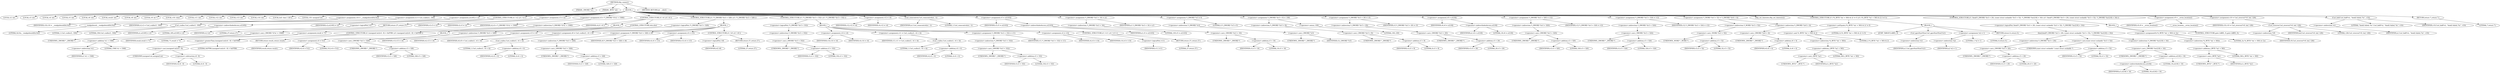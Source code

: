digraph tftp_connect {  
"1000116" [label = "(METHOD,tftp_connect)" ]
"1000117" [label = "(PARAM,_DWORD *a1)" ]
"1000118" [label = "(PARAM,_BYTE *a2)" ]
"1000119" [label = "(BLOCK,,)" ]
"1000120" [label = "(LOCAL,v2: int)" ]
"1000121" [label = "(LOCAL,v3: int)" ]
"1000122" [label = "(LOCAL,v4: int)" ]
"1000123" [label = "(LOCAL,v5: int)" ]
"1000124" [label = "(LOCAL,v6: int)" ]
"1000125" [label = "(LOCAL,result: int)" ]
"1000126" [label = "(LOCAL,v8: int)" ]
"1000127" [label = "(LOCAL,v9: int *)" ]
"1000128" [label = "(LOCAL,v10: char)" ]
"1000129" [label = "(LOCAL,v11: int)" ]
"1000130" [label = "(LOCAL,v12: int)" ]
"1000131" [label = "(LOCAL,v13: int)" ]
"1000132" [label = "(LOCAL,v14: int)" ]
"1000133" [label = "(LOCAL,buf: char [ 128 ])" ]
"1000134" [label = "(LOCAL,v16: unsigned int)" ]
"1000135" [label = "(<operator>.assignment,v16 = __readgsdword(0x14u))" ]
"1000136" [label = "(IDENTIFIER,v16,v16 = __readgsdword(0x14u))" ]
"1000137" [label = "(__readgsdword,__readgsdword(0x14u))" ]
"1000138" [label = "(LITERAL,0x14u,__readgsdword(0x14u))" ]
"1000139" [label = "(<operator>.assignment,v2 = Curl_ccalloc(1, 336))" ]
"1000140" [label = "(IDENTIFIER,v2,v2 = Curl_ccalloc(1, 336))" ]
"1000141" [label = "(Curl_ccalloc,Curl_ccalloc(1, 336))" ]
"1000142" [label = "(LITERAL,1,Curl_ccalloc(1, 336))" ]
"1000143" [label = "(LITERAL,336,Curl_ccalloc(1, 336))" ]
"1000144" [label = "(<operator>.assignment,a1[185] = v2)" ]
"1000145" [label = "(<operator>.indirectIndexAccess,a1[185])" ]
"1000146" [label = "(IDENTIFIER,a1,a1[185] = v2)" ]
"1000147" [label = "(LITERAL,185,a1[185] = v2)" ]
"1000148" [label = "(IDENTIFIER,v2,a1[185] = v2)" ]
"1000149" [label = "(CONTROL_STRUCTURE,if ( !v2 ),if ( !v2 ))" ]
"1000150" [label = "(<operator>.logicalNot,!v2)" ]
"1000151" [label = "(IDENTIFIER,v2,!v2)" ]
"1000152" [label = "(RETURN,return 27;,return 27;)" ]
"1000153" [label = "(LITERAL,27,return 27;)" ]
"1000154" [label = "(<operator>.assignment,v3 = v2)" ]
"1000155" [label = "(IDENTIFIER,v3,v3 = v2)" ]
"1000156" [label = "(IDENTIFIER,v2,v3 = v2)" ]
"1000157" [label = "(<operator>.assignment,v4 = *(_DWORD *)(*a1 + 1568))" ]
"1000158" [label = "(IDENTIFIER,v4,v4 = *(_DWORD *)(*a1 + 1568))" ]
"1000159" [label = "(<operator>.indirection,*(_DWORD *)(*a1 + 1568))" ]
"1000160" [label = "(<operator>.cast,(_DWORD *)(*a1 + 1568))" ]
"1000161" [label = "(UNKNOWN,_DWORD *,_DWORD *)" ]
"1000162" [label = "(<operator>.addition,*a1 + 1568)" ]
"1000163" [label = "(<operator>.indirection,*a1)" ]
"1000164" [label = "(IDENTIFIER,a1,*a1 + 1568)" ]
"1000165" [label = "(LITERAL,1568,*a1 + 1568)" ]
"1000166" [label = "(CONTROL_STRUCTURE,if ( v4 ),if ( v4 ))" ]
"1000167" [label = "(IDENTIFIER,v4,if ( v4 ))" ]
"1000168" [label = "(BLOCK,,)" ]
"1000169" [label = "(<operator>.assignment,result = 71)" ]
"1000170" [label = "(IDENTIFIER,result,result = 71)" ]
"1000171" [label = "(LITERAL,71,result = 71)" ]
"1000172" [label = "(CONTROL_STRUCTURE,if ( (unsigned int)(v4 - 8) > 0xFFB0 ),if ( (unsigned int)(v4 - 8) > 0xFFB0 ))" ]
"1000173" [label = "(<operator>.greaterThan,(unsigned int)(v4 - 8) > 0xFFB0)" ]
"1000174" [label = "(<operator>.cast,(unsigned int)(v4 - 8))" ]
"1000175" [label = "(UNKNOWN,unsigned int,unsigned int)" ]
"1000176" [label = "(<operator>.subtraction,v4 - 8)" ]
"1000177" [label = "(IDENTIFIER,v4,v4 - 8)" ]
"1000178" [label = "(LITERAL,8,v4 - 8)" ]
"1000179" [label = "(LITERAL,0xFFB0,(unsigned int)(v4 - 8) > 0xFFB0)" ]
"1000180" [label = "(RETURN,return result;,return result;)" ]
"1000181" [label = "(IDENTIFIER,result,return result;)" ]
"1000182" [label = "(CONTROL_STRUCTURE,else,else)" ]
"1000183" [label = "(BLOCK,,)" ]
"1000184" [label = "(<operator>.assignment,v4 = 512)" ]
"1000185" [label = "(IDENTIFIER,v4,v4 = 512)" ]
"1000186" [label = "(LITERAL,512,v4 = 512)" ]
"1000187" [label = "(CONTROL_STRUCTURE,if ( !*(_DWORD *)(v3 + 328) ),if ( !*(_DWORD *)(v3 + 328) ))" ]
"1000188" [label = "(<operator>.logicalNot,!*(_DWORD *)(v3 + 328))" ]
"1000189" [label = "(<operator>.indirection,*(_DWORD *)(v3 + 328))" ]
"1000190" [label = "(<operator>.cast,(_DWORD *)(v3 + 328))" ]
"1000191" [label = "(UNKNOWN,_DWORD *,_DWORD *)" ]
"1000192" [label = "(<operator>.addition,v3 + 328)" ]
"1000193" [label = "(IDENTIFIER,v3,v3 + 328)" ]
"1000194" [label = "(LITERAL,328,v3 + 328)" ]
"1000195" [label = "(BLOCK,,)" ]
"1000196" [label = "(<operator>.assignment,v13 = v4)" ]
"1000197" [label = "(IDENTIFIER,v13,v13 = v4)" ]
"1000198" [label = "(IDENTIFIER,v4,v13 = v4)" ]
"1000199" [label = "(<operator>.assignment,v8 = Curl_ccalloc(1, v4 + 4))" ]
"1000200" [label = "(IDENTIFIER,v8,v8 = Curl_ccalloc(1, v4 + 4))" ]
"1000201" [label = "(Curl_ccalloc,Curl_ccalloc(1, v4 + 4))" ]
"1000202" [label = "(LITERAL,1,Curl_ccalloc(1, v4 + 4))" ]
"1000203" [label = "(<operator>.addition,v4 + 4)" ]
"1000204" [label = "(IDENTIFIER,v4,v4 + 4)" ]
"1000205" [label = "(LITERAL,4,v4 + 4)" ]
"1000206" [label = "(<operator>.assignment,*(_DWORD *)(v3 + 328) = v8)" ]
"1000207" [label = "(<operator>.indirection,*(_DWORD *)(v3 + 328))" ]
"1000208" [label = "(<operator>.cast,(_DWORD *)(v3 + 328))" ]
"1000209" [label = "(UNKNOWN,_DWORD *,_DWORD *)" ]
"1000210" [label = "(<operator>.addition,v3 + 328)" ]
"1000211" [label = "(IDENTIFIER,v3,v3 + 328)" ]
"1000212" [label = "(LITERAL,328,v3 + 328)" ]
"1000213" [label = "(IDENTIFIER,v8,*(_DWORD *)(v3 + 328) = v8)" ]
"1000214" [label = "(<operator>.assignment,v4 = v13)" ]
"1000215" [label = "(IDENTIFIER,v4,v4 = v13)" ]
"1000216" [label = "(IDENTIFIER,v13,v4 = v13)" ]
"1000217" [label = "(CONTROL_STRUCTURE,if ( !v8 ),if ( !v8 ))" ]
"1000218" [label = "(<operator>.logicalNot,!v8)" ]
"1000219" [label = "(IDENTIFIER,v8,!v8)" ]
"1000220" [label = "(RETURN,return 27;,return 27;)" ]
"1000221" [label = "(LITERAL,27,return 27;)" ]
"1000222" [label = "(CONTROL_STRUCTURE,if ( !*(_DWORD *)(v3 + 332) ),if ( !*(_DWORD *)(v3 + 332) ))" ]
"1000223" [label = "(<operator>.logicalNot,!*(_DWORD *)(v3 + 332))" ]
"1000224" [label = "(<operator>.indirection,*(_DWORD *)(v3 + 332))" ]
"1000225" [label = "(<operator>.cast,(_DWORD *)(v3 + 332))" ]
"1000226" [label = "(UNKNOWN,_DWORD *,_DWORD *)" ]
"1000227" [label = "(<operator>.addition,v3 + 332)" ]
"1000228" [label = "(IDENTIFIER,v3,v3 + 332)" ]
"1000229" [label = "(LITERAL,332,v3 + 332)" ]
"1000230" [label = "(BLOCK,,)" ]
"1000231" [label = "(<operator>.assignment,v14 = v4)" ]
"1000232" [label = "(IDENTIFIER,v14,v14 = v4)" ]
"1000233" [label = "(IDENTIFIER,v4,v14 = v4)" ]
"1000234" [label = "(<operator>.assignment,v11 = Curl_ccalloc(1, v4 + 4))" ]
"1000235" [label = "(IDENTIFIER,v11,v11 = Curl_ccalloc(1, v4 + 4))" ]
"1000236" [label = "(Curl_ccalloc,Curl_ccalloc(1, v4 + 4))" ]
"1000237" [label = "(LITERAL,1,Curl_ccalloc(1, v4 + 4))" ]
"1000238" [label = "(<operator>.addition,v4 + 4)" ]
"1000239" [label = "(IDENTIFIER,v4,v4 + 4)" ]
"1000240" [label = "(LITERAL,4,v4 + 4)" ]
"1000241" [label = "(<operator>.assignment,*(_DWORD *)(v3 + 332) = v11)" ]
"1000242" [label = "(<operator>.indirection,*(_DWORD *)(v3 + 332))" ]
"1000243" [label = "(<operator>.cast,(_DWORD *)(v3 + 332))" ]
"1000244" [label = "(UNKNOWN,_DWORD *,_DWORD *)" ]
"1000245" [label = "(<operator>.addition,v3 + 332)" ]
"1000246" [label = "(IDENTIFIER,v3,v3 + 332)" ]
"1000247" [label = "(LITERAL,332,v3 + 332)" ]
"1000248" [label = "(IDENTIFIER,v11,*(_DWORD *)(v3 + 332) = v11)" ]
"1000249" [label = "(<operator>.assignment,v4 = v14)" ]
"1000250" [label = "(IDENTIFIER,v4,v4 = v14)" ]
"1000251" [label = "(IDENTIFIER,v14,v4 = v14)" ]
"1000252" [label = "(CONTROL_STRUCTURE,if ( !v11 ),if ( !v11 ))" ]
"1000253" [label = "(<operator>.logicalNot,!v11)" ]
"1000254" [label = "(IDENTIFIER,v11,!v11)" ]
"1000255" [label = "(RETURN,return 27;,return 27;)" ]
"1000256" [label = "(LITERAL,27,return 27;)" ]
"1000257" [label = "(<operator>.assignment,v12 = v4)" ]
"1000258" [label = "(IDENTIFIER,v12,v12 = v4)" ]
"1000259" [label = "(IDENTIFIER,v4,v12 = v4)" ]
"1000260" [label = "(Curl_conncontrol,Curl_conncontrol(a1, 1))" ]
"1000261" [label = "(IDENTIFIER,a1,Curl_conncontrol(a1, 1))" ]
"1000262" [label = "(LITERAL,1,Curl_conncontrol(a1, 1))" ]
"1000263" [label = "(<operator>.assignment,v5 = a1[103])" ]
"1000264" [label = "(IDENTIFIER,v5,v5 = a1[103])" ]
"1000265" [label = "(<operator>.indirectIndexAccess,a1[103])" ]
"1000266" [label = "(IDENTIFIER,a1,v5 = a1[103])" ]
"1000267" [label = "(LITERAL,103,v5 = a1[103])" ]
"1000268" [label = "(<operator>.assignment,*(_DWORD *)(v3 + 16) = a1)" ]
"1000269" [label = "(<operator>.indirection,*(_DWORD *)(v3 + 16))" ]
"1000270" [label = "(<operator>.cast,(_DWORD *)(v3 + 16))" ]
"1000271" [label = "(UNKNOWN,_DWORD *,_DWORD *)" ]
"1000272" [label = "(<operator>.addition,v3 + 16)" ]
"1000273" [label = "(IDENTIFIER,v3,v3 + 16)" ]
"1000274" [label = "(LITERAL,16,v3 + 16)" ]
"1000275" [label = "(IDENTIFIER,a1,*(_DWORD *)(v3 + 16) = a1)" ]
"1000276" [label = "(<operator>.assignment,*(_DWORD *)v3 = 0)" ]
"1000277" [label = "(<operator>.indirection,*(_DWORD *)v3)" ]
"1000278" [label = "(<operator>.cast,(_DWORD *)v3)" ]
"1000279" [label = "(UNKNOWN,_DWORD *,_DWORD *)" ]
"1000280" [label = "(IDENTIFIER,v3,(_DWORD *)v3)" ]
"1000281" [label = "(LITERAL,0,*(_DWORD *)v3 = 0)" ]
"1000282" [label = "(<operator>.assignment,*(_DWORD *)(v3 + 8) = -100)" ]
"1000283" [label = "(<operator>.indirection,*(_DWORD *)(v3 + 8))" ]
"1000284" [label = "(<operator>.cast,(_DWORD *)(v3 + 8))" ]
"1000285" [label = "(UNKNOWN,_DWORD *,_DWORD *)" ]
"1000286" [label = "(<operator>.addition,v3 + 8)" ]
"1000287" [label = "(IDENTIFIER,v3,v3 + 8)" ]
"1000288" [label = "(LITERAL,8,v3 + 8)" ]
"1000289" [label = "(<operator>.minus,-100)" ]
"1000290" [label = "(LITERAL,100,-100)" ]
"1000291" [label = "(<operator>.assignment,*(_DWORD *)(v3 + 20) = v5)" ]
"1000292" [label = "(<operator>.indirection,*(_DWORD *)(v3 + 20))" ]
"1000293" [label = "(<operator>.cast,(_DWORD *)(v3 + 20))" ]
"1000294" [label = "(UNKNOWN,_DWORD *,_DWORD *)" ]
"1000295" [label = "(<operator>.addition,v3 + 20)" ]
"1000296" [label = "(IDENTIFIER,v3,v3 + 20)" ]
"1000297" [label = "(LITERAL,20,v3 + 20)" ]
"1000298" [label = "(IDENTIFIER,v5,*(_DWORD *)(v3 + 20) = v5)" ]
"1000299" [label = "(<operator>.assignment,v6 = a1[18])" ]
"1000300" [label = "(IDENTIFIER,v6,v6 = a1[18])" ]
"1000301" [label = "(<operator>.indirectIndexAccess,a1[18])" ]
"1000302" [label = "(IDENTIFIER,a1,v6 = a1[18])" ]
"1000303" [label = "(LITERAL,18,v6 = a1[18])" ]
"1000304" [label = "(<operator>.assignment,*(_DWORD *)(v3 + 320) = v12)" ]
"1000305" [label = "(<operator>.indirection,*(_DWORD *)(v3 + 320))" ]
"1000306" [label = "(<operator>.cast,(_DWORD *)(v3 + 320))" ]
"1000307" [label = "(UNKNOWN,_DWORD *,_DWORD *)" ]
"1000308" [label = "(<operator>.addition,v3 + 320)" ]
"1000309" [label = "(IDENTIFIER,v3,v3 + 320)" ]
"1000310" [label = "(LITERAL,320,v3 + 320)" ]
"1000311" [label = "(IDENTIFIER,v12,*(_DWORD *)(v3 + 320) = v12)" ]
"1000312" [label = "(<operator>.assignment,*(_DWORD *)(v3 + 324) = v12)" ]
"1000313" [label = "(<operator>.indirection,*(_DWORD *)(v3 + 324))" ]
"1000314" [label = "(<operator>.cast,(_DWORD *)(v3 + 324))" ]
"1000315" [label = "(UNKNOWN,_DWORD *,_DWORD *)" ]
"1000316" [label = "(<operator>.addition,v3 + 324)" ]
"1000317" [label = "(IDENTIFIER,v3,v3 + 324)" ]
"1000318" [label = "(LITERAL,324,v3 + 324)" ]
"1000319" [label = "(IDENTIFIER,v12,*(_DWORD *)(v3 + 324) = v12)" ]
"1000320" [label = "(<operator>.assignment,*(_WORD *)(v3 + 52) = *(_DWORD *)(v6 + 4))" ]
"1000321" [label = "(<operator>.indirection,*(_WORD *)(v3 + 52))" ]
"1000322" [label = "(<operator>.cast,(_WORD *)(v3 + 52))" ]
"1000323" [label = "(UNKNOWN,_WORD *,_WORD *)" ]
"1000324" [label = "(<operator>.addition,v3 + 52)" ]
"1000325" [label = "(IDENTIFIER,v3,v3 + 52)" ]
"1000326" [label = "(LITERAL,52,v3 + 52)" ]
"1000327" [label = "(<operator>.indirection,*(_DWORD *)(v6 + 4))" ]
"1000328" [label = "(<operator>.cast,(_DWORD *)(v6 + 4))" ]
"1000329" [label = "(UNKNOWN,_DWORD *,_DWORD *)" ]
"1000330" [label = "(<operator>.addition,v6 + 4)" ]
"1000331" [label = "(IDENTIFIER,v6,v6 + 4)" ]
"1000332" [label = "(LITERAL,4,v6 + 4)" ]
"1000333" [label = "(tftp_set_timeouts,tftp_set_timeouts())" ]
"1000334" [label = "(CONTROL_STRUCTURE,if ( (*((_BYTE *)a1 + 583) & 2) != 0 ),if ( (*((_BYTE *)a1 + 583) & 2) != 0 ))" ]
"1000335" [label = "(<operator>.notEquals,(*((_BYTE *)a1 + 583) & 2) != 0)" ]
"1000336" [label = "(<operator>.and,*((_BYTE *)a1 + 583) & 2)" ]
"1000337" [label = "(<operator>.indirection,*((_BYTE *)a1 + 583))" ]
"1000338" [label = "(<operator>.addition,(_BYTE *)a1 + 583)" ]
"1000339" [label = "(<operator>.cast,(_BYTE *)a1)" ]
"1000340" [label = "(UNKNOWN,_BYTE *,_BYTE *)" ]
"1000341" [label = "(IDENTIFIER,a1,(_BYTE *)a1)" ]
"1000342" [label = "(LITERAL,583,(_BYTE *)a1 + 583)" ]
"1000343" [label = "(LITERAL,2,*((_BYTE *)a1 + 583) & 2)" ]
"1000344" [label = "(LITERAL,0,(*((_BYTE *)a1 + 583) & 2) != 0)" ]
"1000345" [label = "(BLOCK,,)" ]
"1000346" [label = "(JUMP_TARGET,LABEL_9)" ]
"1000347" [label = "(Curl_pgrsStartNow,Curl_pgrsStartNow(*a1))" ]
"1000348" [label = "(<operator>.indirection,*a1)" ]
"1000349" [label = "(IDENTIFIER,a1,Curl_pgrsStartNow(*a1))" ]
"1000350" [label = "(<operator>.assignment,*a2 = 1)" ]
"1000351" [label = "(<operator>.indirection,*a2)" ]
"1000352" [label = "(IDENTIFIER,a2,*a2 = 1)" ]
"1000353" [label = "(LITERAL,1,*a2 = 1)" ]
"1000354" [label = "(RETURN,return 0;,return 0;)" ]
"1000355" [label = "(LITERAL,0,return 0;)" ]
"1000356" [label = "(CONTROL_STRUCTURE,if ( !bind(*(_DWORD *)(v3 + 20), (const struct sockaddr *)(v3 + 52), *(_DWORD *)(a1[18] + 16)) ),if ( !bind(*(_DWORD *)(v3 + 20), (const struct sockaddr *)(v3 + 52), *(_DWORD *)(a1[18] + 16)) ))" ]
"1000357" [label = "(<operator>.logicalNot,!bind(*(_DWORD *)(v3 + 20), (const struct sockaddr *)(v3 + 52), *(_DWORD *)(a1[18] + 16)))" ]
"1000358" [label = "(bind,bind(*(_DWORD *)(v3 + 20), (const struct sockaddr *)(v3 + 52), *(_DWORD *)(a1[18] + 16)))" ]
"1000359" [label = "(<operator>.indirection,*(_DWORD *)(v3 + 20))" ]
"1000360" [label = "(<operator>.cast,(_DWORD *)(v3 + 20))" ]
"1000361" [label = "(UNKNOWN,_DWORD *,_DWORD *)" ]
"1000362" [label = "(<operator>.addition,v3 + 20)" ]
"1000363" [label = "(IDENTIFIER,v3,v3 + 20)" ]
"1000364" [label = "(LITERAL,20,v3 + 20)" ]
"1000365" [label = "(<operator>.cast,(const struct sockaddr *)(v3 + 52))" ]
"1000366" [label = "(UNKNOWN,const struct sockaddr *,const struct sockaddr *)" ]
"1000367" [label = "(<operator>.addition,v3 + 52)" ]
"1000368" [label = "(IDENTIFIER,v3,v3 + 52)" ]
"1000369" [label = "(LITERAL,52,v3 + 52)" ]
"1000370" [label = "(<operator>.indirection,*(_DWORD *)(a1[18] + 16))" ]
"1000371" [label = "(<operator>.cast,(_DWORD *)(a1[18] + 16))" ]
"1000372" [label = "(UNKNOWN,_DWORD *,_DWORD *)" ]
"1000373" [label = "(<operator>.addition,a1[18] + 16)" ]
"1000374" [label = "(<operator>.indirectIndexAccess,a1[18])" ]
"1000375" [label = "(IDENTIFIER,a1,a1[18] + 16)" ]
"1000376" [label = "(LITERAL,18,a1[18] + 16)" ]
"1000377" [label = "(LITERAL,16,a1[18] + 16)" ]
"1000378" [label = "(BLOCK,,)" ]
"1000379" [label = "(<operators>.assignmentOr,*((_BYTE *)a1 + 583) |= 2u)" ]
"1000380" [label = "(<operator>.indirection,*((_BYTE *)a1 + 583))" ]
"1000381" [label = "(<operator>.addition,(_BYTE *)a1 + 583)" ]
"1000382" [label = "(<operator>.cast,(_BYTE *)a1)" ]
"1000383" [label = "(UNKNOWN,_BYTE *,_BYTE *)" ]
"1000384" [label = "(IDENTIFIER,a1,(_BYTE *)a1)" ]
"1000385" [label = "(LITERAL,583,(_BYTE *)a1 + 583)" ]
"1000386" [label = "(LITERAL,2u,*((_BYTE *)a1 + 583) |= 2u)" ]
"1000387" [label = "(CONTROL_STRUCTURE,goto LABEL_9;,goto LABEL_9;)" ]
"1000388" [label = "(<operator>.assignment,v9 = __errno_location())" ]
"1000389" [label = "(IDENTIFIER,v9,v9 = __errno_location())" ]
"1000390" [label = "(__errno_location,__errno_location())" ]
"1000391" [label = "(<operator>.assignment,v10 = Curl_strerror(*v9, buf, 128))" ]
"1000392" [label = "(IDENTIFIER,v10,v10 = Curl_strerror(*v9, buf, 128))" ]
"1000393" [label = "(Curl_strerror,Curl_strerror(*v9, buf, 128))" ]
"1000394" [label = "(<operator>.indirection,*v9)" ]
"1000395" [label = "(IDENTIFIER,v9,Curl_strerror(*v9, buf, 128))" ]
"1000396" [label = "(IDENTIFIER,buf,Curl_strerror(*v9, buf, 128))" ]
"1000397" [label = "(LITERAL,128,Curl_strerror(*v9, buf, 128))" ]
"1000398" [label = "(Curl_failf,Curl_failf(*a1, \"bind() failed; %s\", v10))" ]
"1000399" [label = "(<operator>.indirection,*a1)" ]
"1000400" [label = "(IDENTIFIER,a1,Curl_failf(*a1, \"bind() failed; %s\", v10))" ]
"1000401" [label = "(LITERAL,\"bind() failed; %s\",Curl_failf(*a1, \"bind() failed; %s\", v10))" ]
"1000402" [label = "(IDENTIFIER,v10,Curl_failf(*a1, \"bind() failed; %s\", v10))" ]
"1000403" [label = "(RETURN,return 7;,return 7;)" ]
"1000404" [label = "(LITERAL,7,return 7;)" ]
"1000405" [label = "(METHOD_RETURN,int __cdecl)" ]
  "1000116" -> "1000117" 
  "1000116" -> "1000118" 
  "1000116" -> "1000119" 
  "1000116" -> "1000405" 
  "1000119" -> "1000120" 
  "1000119" -> "1000121" 
  "1000119" -> "1000122" 
  "1000119" -> "1000123" 
  "1000119" -> "1000124" 
  "1000119" -> "1000125" 
  "1000119" -> "1000126" 
  "1000119" -> "1000127" 
  "1000119" -> "1000128" 
  "1000119" -> "1000129" 
  "1000119" -> "1000130" 
  "1000119" -> "1000131" 
  "1000119" -> "1000132" 
  "1000119" -> "1000133" 
  "1000119" -> "1000134" 
  "1000119" -> "1000135" 
  "1000119" -> "1000139" 
  "1000119" -> "1000144" 
  "1000119" -> "1000149" 
  "1000119" -> "1000154" 
  "1000119" -> "1000157" 
  "1000119" -> "1000166" 
  "1000119" -> "1000187" 
  "1000119" -> "1000222" 
  "1000119" -> "1000257" 
  "1000119" -> "1000260" 
  "1000119" -> "1000263" 
  "1000119" -> "1000268" 
  "1000119" -> "1000276" 
  "1000119" -> "1000282" 
  "1000119" -> "1000291" 
  "1000119" -> "1000299" 
  "1000119" -> "1000304" 
  "1000119" -> "1000312" 
  "1000119" -> "1000320" 
  "1000119" -> "1000333" 
  "1000119" -> "1000334" 
  "1000119" -> "1000356" 
  "1000119" -> "1000388" 
  "1000119" -> "1000391" 
  "1000119" -> "1000398" 
  "1000119" -> "1000403" 
  "1000135" -> "1000136" 
  "1000135" -> "1000137" 
  "1000137" -> "1000138" 
  "1000139" -> "1000140" 
  "1000139" -> "1000141" 
  "1000141" -> "1000142" 
  "1000141" -> "1000143" 
  "1000144" -> "1000145" 
  "1000144" -> "1000148" 
  "1000145" -> "1000146" 
  "1000145" -> "1000147" 
  "1000149" -> "1000150" 
  "1000149" -> "1000152" 
  "1000150" -> "1000151" 
  "1000152" -> "1000153" 
  "1000154" -> "1000155" 
  "1000154" -> "1000156" 
  "1000157" -> "1000158" 
  "1000157" -> "1000159" 
  "1000159" -> "1000160" 
  "1000160" -> "1000161" 
  "1000160" -> "1000162" 
  "1000162" -> "1000163" 
  "1000162" -> "1000165" 
  "1000163" -> "1000164" 
  "1000166" -> "1000167" 
  "1000166" -> "1000168" 
  "1000166" -> "1000182" 
  "1000168" -> "1000169" 
  "1000168" -> "1000172" 
  "1000169" -> "1000170" 
  "1000169" -> "1000171" 
  "1000172" -> "1000173" 
  "1000172" -> "1000180" 
  "1000173" -> "1000174" 
  "1000173" -> "1000179" 
  "1000174" -> "1000175" 
  "1000174" -> "1000176" 
  "1000176" -> "1000177" 
  "1000176" -> "1000178" 
  "1000180" -> "1000181" 
  "1000182" -> "1000183" 
  "1000183" -> "1000184" 
  "1000184" -> "1000185" 
  "1000184" -> "1000186" 
  "1000187" -> "1000188" 
  "1000187" -> "1000195" 
  "1000188" -> "1000189" 
  "1000189" -> "1000190" 
  "1000190" -> "1000191" 
  "1000190" -> "1000192" 
  "1000192" -> "1000193" 
  "1000192" -> "1000194" 
  "1000195" -> "1000196" 
  "1000195" -> "1000199" 
  "1000195" -> "1000206" 
  "1000195" -> "1000214" 
  "1000195" -> "1000217" 
  "1000196" -> "1000197" 
  "1000196" -> "1000198" 
  "1000199" -> "1000200" 
  "1000199" -> "1000201" 
  "1000201" -> "1000202" 
  "1000201" -> "1000203" 
  "1000203" -> "1000204" 
  "1000203" -> "1000205" 
  "1000206" -> "1000207" 
  "1000206" -> "1000213" 
  "1000207" -> "1000208" 
  "1000208" -> "1000209" 
  "1000208" -> "1000210" 
  "1000210" -> "1000211" 
  "1000210" -> "1000212" 
  "1000214" -> "1000215" 
  "1000214" -> "1000216" 
  "1000217" -> "1000218" 
  "1000217" -> "1000220" 
  "1000218" -> "1000219" 
  "1000220" -> "1000221" 
  "1000222" -> "1000223" 
  "1000222" -> "1000230" 
  "1000223" -> "1000224" 
  "1000224" -> "1000225" 
  "1000225" -> "1000226" 
  "1000225" -> "1000227" 
  "1000227" -> "1000228" 
  "1000227" -> "1000229" 
  "1000230" -> "1000231" 
  "1000230" -> "1000234" 
  "1000230" -> "1000241" 
  "1000230" -> "1000249" 
  "1000230" -> "1000252" 
  "1000231" -> "1000232" 
  "1000231" -> "1000233" 
  "1000234" -> "1000235" 
  "1000234" -> "1000236" 
  "1000236" -> "1000237" 
  "1000236" -> "1000238" 
  "1000238" -> "1000239" 
  "1000238" -> "1000240" 
  "1000241" -> "1000242" 
  "1000241" -> "1000248" 
  "1000242" -> "1000243" 
  "1000243" -> "1000244" 
  "1000243" -> "1000245" 
  "1000245" -> "1000246" 
  "1000245" -> "1000247" 
  "1000249" -> "1000250" 
  "1000249" -> "1000251" 
  "1000252" -> "1000253" 
  "1000252" -> "1000255" 
  "1000253" -> "1000254" 
  "1000255" -> "1000256" 
  "1000257" -> "1000258" 
  "1000257" -> "1000259" 
  "1000260" -> "1000261" 
  "1000260" -> "1000262" 
  "1000263" -> "1000264" 
  "1000263" -> "1000265" 
  "1000265" -> "1000266" 
  "1000265" -> "1000267" 
  "1000268" -> "1000269" 
  "1000268" -> "1000275" 
  "1000269" -> "1000270" 
  "1000270" -> "1000271" 
  "1000270" -> "1000272" 
  "1000272" -> "1000273" 
  "1000272" -> "1000274" 
  "1000276" -> "1000277" 
  "1000276" -> "1000281" 
  "1000277" -> "1000278" 
  "1000278" -> "1000279" 
  "1000278" -> "1000280" 
  "1000282" -> "1000283" 
  "1000282" -> "1000289" 
  "1000283" -> "1000284" 
  "1000284" -> "1000285" 
  "1000284" -> "1000286" 
  "1000286" -> "1000287" 
  "1000286" -> "1000288" 
  "1000289" -> "1000290" 
  "1000291" -> "1000292" 
  "1000291" -> "1000298" 
  "1000292" -> "1000293" 
  "1000293" -> "1000294" 
  "1000293" -> "1000295" 
  "1000295" -> "1000296" 
  "1000295" -> "1000297" 
  "1000299" -> "1000300" 
  "1000299" -> "1000301" 
  "1000301" -> "1000302" 
  "1000301" -> "1000303" 
  "1000304" -> "1000305" 
  "1000304" -> "1000311" 
  "1000305" -> "1000306" 
  "1000306" -> "1000307" 
  "1000306" -> "1000308" 
  "1000308" -> "1000309" 
  "1000308" -> "1000310" 
  "1000312" -> "1000313" 
  "1000312" -> "1000319" 
  "1000313" -> "1000314" 
  "1000314" -> "1000315" 
  "1000314" -> "1000316" 
  "1000316" -> "1000317" 
  "1000316" -> "1000318" 
  "1000320" -> "1000321" 
  "1000320" -> "1000327" 
  "1000321" -> "1000322" 
  "1000322" -> "1000323" 
  "1000322" -> "1000324" 
  "1000324" -> "1000325" 
  "1000324" -> "1000326" 
  "1000327" -> "1000328" 
  "1000328" -> "1000329" 
  "1000328" -> "1000330" 
  "1000330" -> "1000331" 
  "1000330" -> "1000332" 
  "1000334" -> "1000335" 
  "1000334" -> "1000345" 
  "1000335" -> "1000336" 
  "1000335" -> "1000344" 
  "1000336" -> "1000337" 
  "1000336" -> "1000343" 
  "1000337" -> "1000338" 
  "1000338" -> "1000339" 
  "1000338" -> "1000342" 
  "1000339" -> "1000340" 
  "1000339" -> "1000341" 
  "1000345" -> "1000346" 
  "1000345" -> "1000347" 
  "1000345" -> "1000350" 
  "1000345" -> "1000354" 
  "1000347" -> "1000348" 
  "1000348" -> "1000349" 
  "1000350" -> "1000351" 
  "1000350" -> "1000353" 
  "1000351" -> "1000352" 
  "1000354" -> "1000355" 
  "1000356" -> "1000357" 
  "1000356" -> "1000378" 
  "1000357" -> "1000358" 
  "1000358" -> "1000359" 
  "1000358" -> "1000365" 
  "1000358" -> "1000370" 
  "1000359" -> "1000360" 
  "1000360" -> "1000361" 
  "1000360" -> "1000362" 
  "1000362" -> "1000363" 
  "1000362" -> "1000364" 
  "1000365" -> "1000366" 
  "1000365" -> "1000367" 
  "1000367" -> "1000368" 
  "1000367" -> "1000369" 
  "1000370" -> "1000371" 
  "1000371" -> "1000372" 
  "1000371" -> "1000373" 
  "1000373" -> "1000374" 
  "1000373" -> "1000377" 
  "1000374" -> "1000375" 
  "1000374" -> "1000376" 
  "1000378" -> "1000379" 
  "1000378" -> "1000387" 
  "1000379" -> "1000380" 
  "1000379" -> "1000386" 
  "1000380" -> "1000381" 
  "1000381" -> "1000382" 
  "1000381" -> "1000385" 
  "1000382" -> "1000383" 
  "1000382" -> "1000384" 
  "1000388" -> "1000389" 
  "1000388" -> "1000390" 
  "1000391" -> "1000392" 
  "1000391" -> "1000393" 
  "1000393" -> "1000394" 
  "1000393" -> "1000396" 
  "1000393" -> "1000397" 
  "1000394" -> "1000395" 
  "1000398" -> "1000399" 
  "1000398" -> "1000401" 
  "1000398" -> "1000402" 
  "1000399" -> "1000400" 
  "1000403" -> "1000404" 
}
